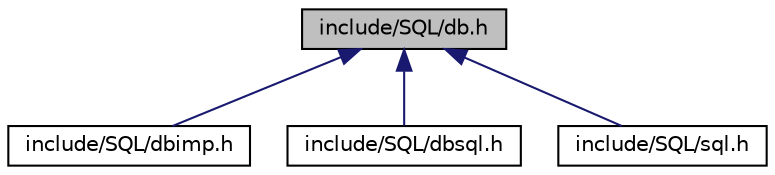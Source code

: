 digraph G
{
  edge [fontname="Helvetica",fontsize="10",labelfontname="Helvetica",labelfontsize="10"];
  node [fontname="Helvetica",fontsize="10",shape=record];
  Node1 [label="include/SQL/db.h",height=0.2,width=0.4,color="black", fillcolor="grey75", style="filled" fontcolor="black"];
  Node1 -> Node2 [dir="back",color="midnightblue",fontsize="10",style="solid",fontname="Helvetica"];
  Node2 [label="include/SQL/dbimp.h",height=0.2,width=0.4,color="black", fillcolor="white", style="filled",URL="$dbimp_8h.html"];
  Node1 -> Node3 [dir="back",color="midnightblue",fontsize="10",style="solid",fontname="Helvetica"];
  Node3 [label="include/SQL/dbsql.h",height=0.2,width=0.4,color="black", fillcolor="white", style="filled",URL="$dbsql_8h.html"];
  Node1 -> Node4 [dir="back",color="midnightblue",fontsize="10",style="solid",fontname="Helvetica"];
  Node4 [label="include/SQL/sql.h",height=0.2,width=0.4,color="black", fillcolor="white", style="filled",URL="$sql_8h.html"];
}

